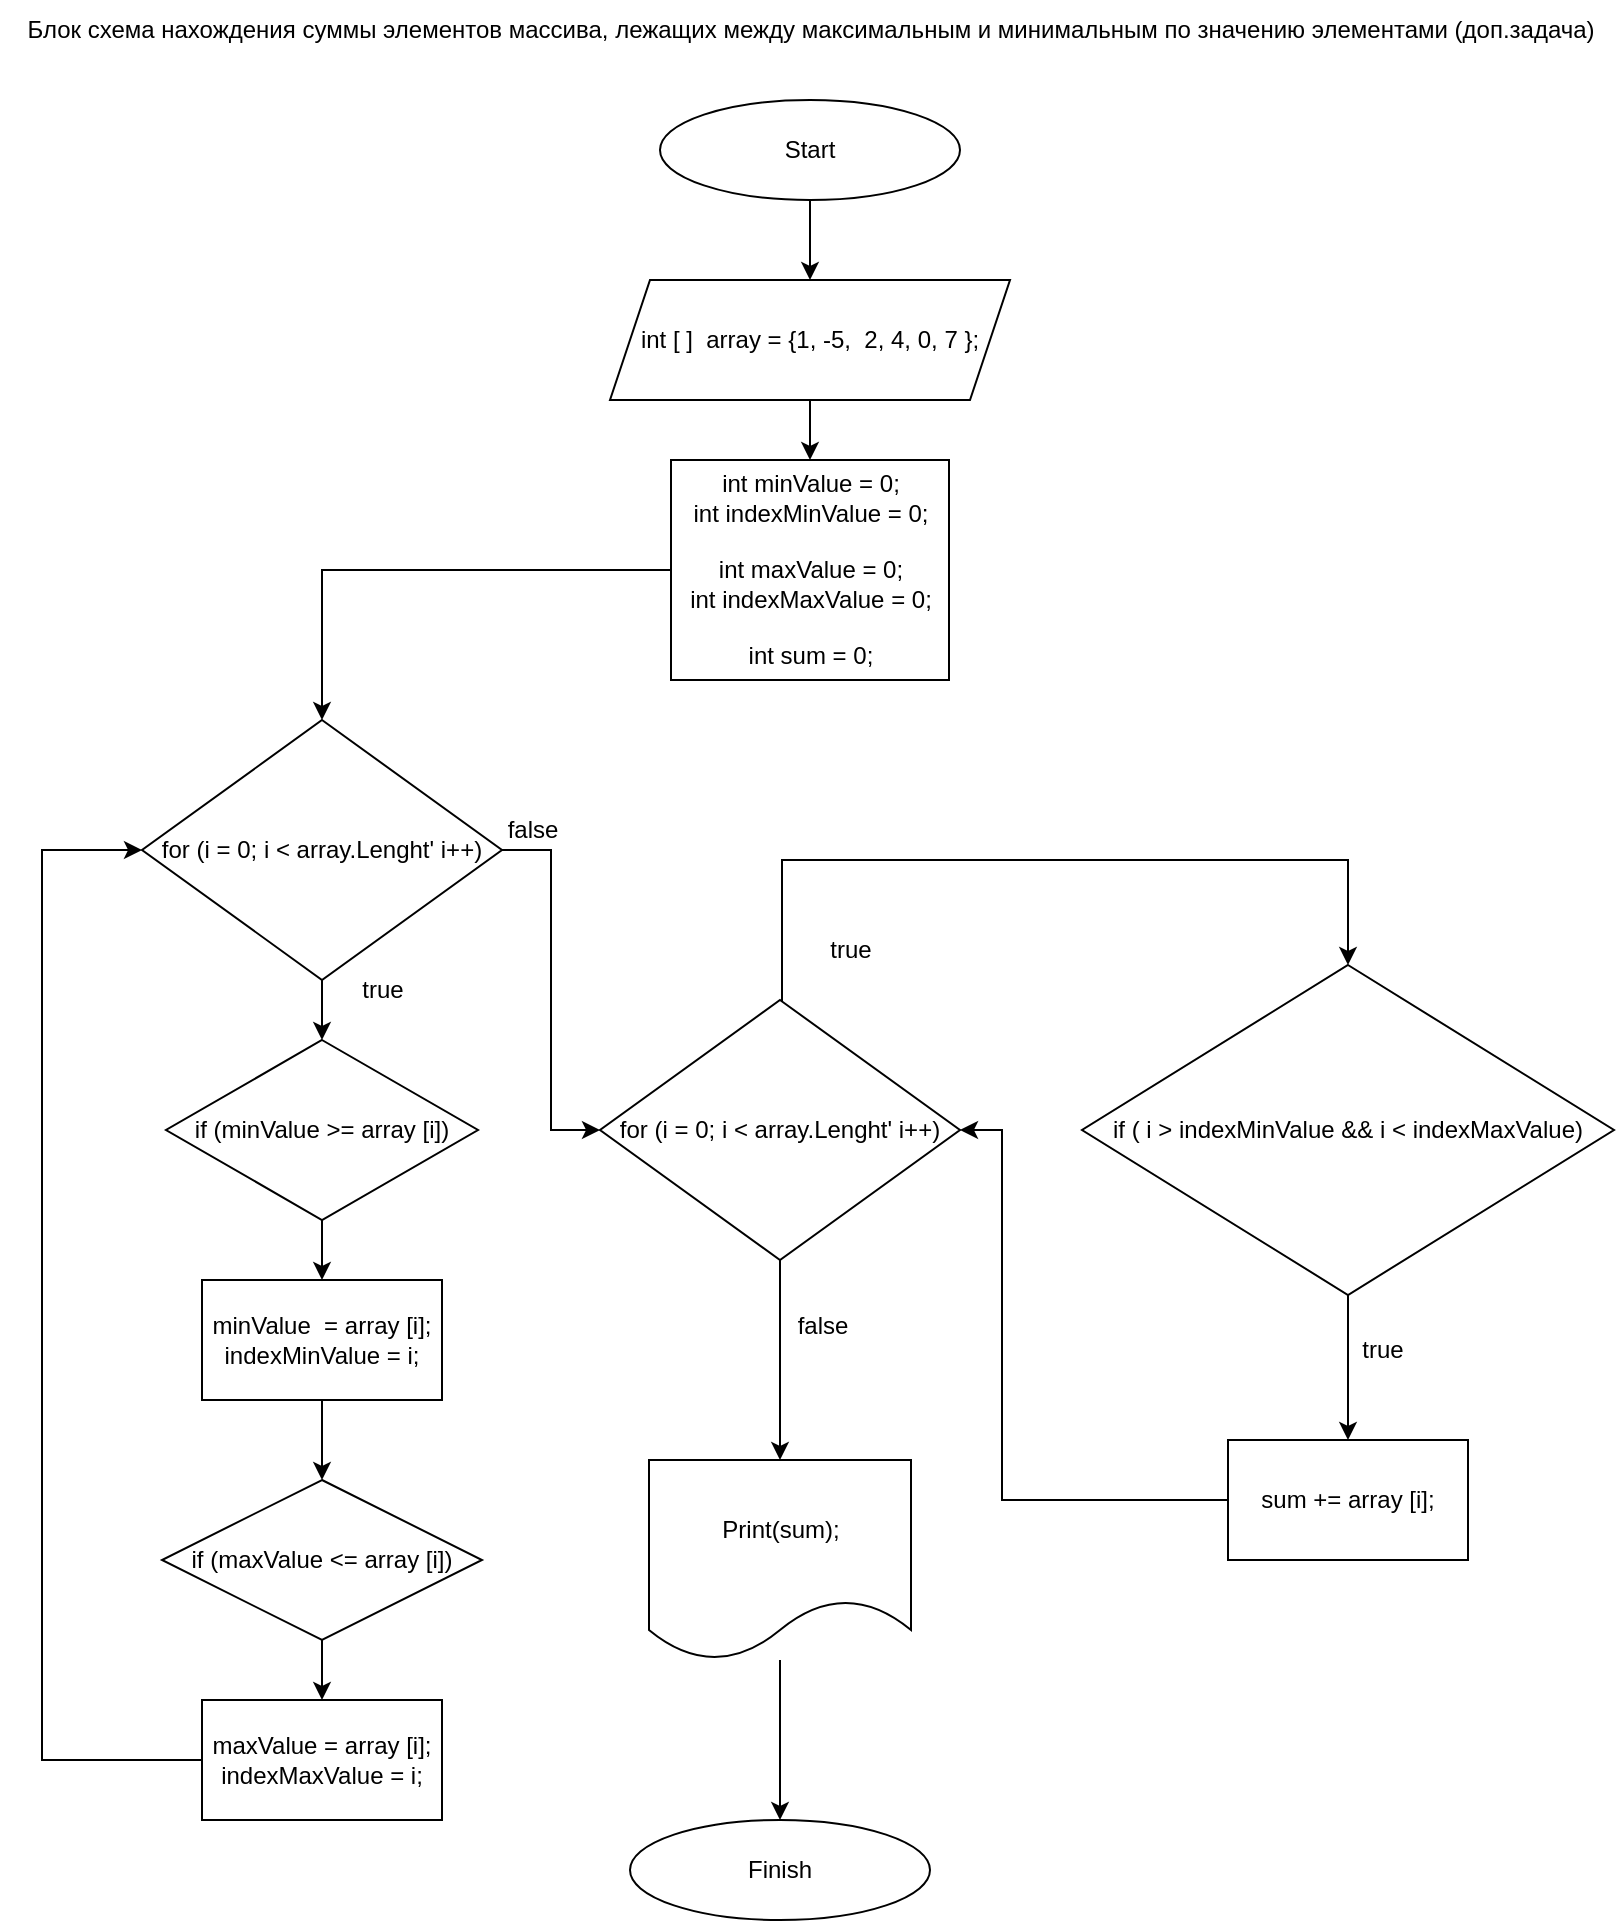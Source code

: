 <mxfile version="20.7.4" type="device"><diagram id="k0tOo91ZLsevAiqWL6WM" name="Страница 1"><mxGraphModel dx="1715" dy="990" grid="1" gridSize="10" guides="1" tooltips="1" connect="1" arrows="1" fold="1" page="1" pageScale="1" pageWidth="827" pageHeight="1169" math="0" shadow="0"><root><mxCell id="0"/><mxCell id="1" parent="0"/><mxCell id="PlIsfMzlmmgQl6xkAF28-5" style="edgeStyle=orthogonalEdgeStyle;rounded=0;orthogonalLoop=1;jettySize=auto;html=1;entryX=0.5;entryY=0;entryDx=0;entryDy=0;" parent="1" source="PlIsfMzlmmgQl6xkAF28-1" target="PlIsfMzlmmgQl6xkAF28-3" edge="1"><mxGeometry relative="1" as="geometry"/></mxCell><mxCell id="PlIsfMzlmmgQl6xkAF28-1" value="Start" style="ellipse;whiteSpace=wrap;html=1;" parent="1" vertex="1"><mxGeometry x="339" y="50" width="150" height="50" as="geometry"/></mxCell><mxCell id="PlIsfMzlmmgQl6xkAF28-2" value="Finish" style="ellipse;whiteSpace=wrap;html=1;" parent="1" vertex="1"><mxGeometry x="324" y="910" width="150" height="50" as="geometry"/></mxCell><mxCell id="PlIsfMzlmmgQl6xkAF28-6" style="edgeStyle=orthogonalEdgeStyle;rounded=0;orthogonalLoop=1;jettySize=auto;html=1;entryX=0.5;entryY=0;entryDx=0;entryDy=0;" parent="1" source="PlIsfMzlmmgQl6xkAF28-3" target="PlIsfMzlmmgQl6xkAF28-4" edge="1"><mxGeometry relative="1" as="geometry"/></mxCell><mxCell id="PlIsfMzlmmgQl6xkAF28-3" value="int [ ]&amp;nbsp; array = {1, -5,&amp;nbsp; 2, 4, 0, 7 };" style="shape=parallelogram;perimeter=parallelogramPerimeter;whiteSpace=wrap;html=1;fixedSize=1;" parent="1" vertex="1"><mxGeometry x="314" y="140" width="200" height="60" as="geometry"/></mxCell><mxCell id="PlIsfMzlmmgQl6xkAF28-24" style="edgeStyle=orthogonalEdgeStyle;rounded=0;orthogonalLoop=1;jettySize=auto;html=1;entryX=0.5;entryY=0;entryDx=0;entryDy=0;" parent="1" source="PlIsfMzlmmgQl6xkAF28-4" target="PlIsfMzlmmgQl6xkAF28-7" edge="1"><mxGeometry relative="1" as="geometry"/></mxCell><mxCell id="PlIsfMzlmmgQl6xkAF28-4" value="int minValue = 0;&lt;br&gt;int indexMinValue = 0;&lt;br&gt;&lt;br&gt;int maxValue = 0;&lt;br&gt;int indexMaxValue = 0;&lt;br&gt;&lt;br&gt;int sum = 0;" style="rounded=0;whiteSpace=wrap;html=1;" parent="1" vertex="1"><mxGeometry x="344.5" y="230" width="139" height="110" as="geometry"/></mxCell><mxCell id="PlIsfMzlmmgQl6xkAF28-38" style="edgeStyle=orthogonalEdgeStyle;rounded=0;orthogonalLoop=1;jettySize=auto;html=1;" parent="1" source="PlIsfMzlmmgQl6xkAF28-7" target="PlIsfMzlmmgQl6xkAF28-8" edge="1"><mxGeometry relative="1" as="geometry"/></mxCell><mxCell id="PlIsfMzlmmgQl6xkAF28-55" style="edgeStyle=orthogonalEdgeStyle;rounded=0;orthogonalLoop=1;jettySize=auto;html=1;entryX=0;entryY=0.5;entryDx=0;entryDy=0;" parent="1" source="PlIsfMzlmmgQl6xkAF28-7" target="PlIsfMzlmmgQl6xkAF28-42" edge="1"><mxGeometry relative="1" as="geometry"/></mxCell><mxCell id="PlIsfMzlmmgQl6xkAF28-7" value="for (i = 0; i &amp;lt; array.Lenght' i++)" style="rhombus;whiteSpace=wrap;html=1;" parent="1" vertex="1"><mxGeometry x="80" y="360" width="180" height="130" as="geometry"/></mxCell><mxCell id="PlIsfMzlmmgQl6xkAF28-39" style="edgeStyle=orthogonalEdgeStyle;rounded=0;orthogonalLoop=1;jettySize=auto;html=1;entryX=0.5;entryY=0;entryDx=0;entryDy=0;" parent="1" source="PlIsfMzlmmgQl6xkAF28-8" target="PlIsfMzlmmgQl6xkAF28-28" edge="1"><mxGeometry relative="1" as="geometry"/></mxCell><mxCell id="PlIsfMzlmmgQl6xkAF28-8" value="if (minValue &amp;gt;= array [i])" style="rhombus;whiteSpace=wrap;html=1;" parent="1" vertex="1"><mxGeometry x="92" y="520" width="156" height="90" as="geometry"/></mxCell><mxCell id="PlIsfMzlmmgQl6xkAF28-36" style="edgeStyle=orthogonalEdgeStyle;rounded=0;orthogonalLoop=1;jettySize=auto;html=1;entryX=0.5;entryY=0;entryDx=0;entryDy=0;" parent="1" source="PlIsfMzlmmgQl6xkAF28-28" target="PlIsfMzlmmgQl6xkAF28-30" edge="1"><mxGeometry relative="1" as="geometry"/></mxCell><mxCell id="PlIsfMzlmmgQl6xkAF28-28" value="minValue&amp;nbsp; = array [i];&lt;br&gt;indexMinValue = i;" style="rounded=0;whiteSpace=wrap;html=1;" parent="1" vertex="1"><mxGeometry x="110" y="640" width="120" height="60" as="geometry"/></mxCell><mxCell id="PlIsfMzlmmgQl6xkAF28-40" style="edgeStyle=orthogonalEdgeStyle;rounded=0;orthogonalLoop=1;jettySize=auto;html=1;entryX=0.5;entryY=0;entryDx=0;entryDy=0;" parent="1" source="PlIsfMzlmmgQl6xkAF28-30" target="PlIsfMzlmmgQl6xkAF28-32" edge="1"><mxGeometry relative="1" as="geometry"/></mxCell><mxCell id="PlIsfMzlmmgQl6xkAF28-30" value="if (maxValue &amp;lt;= array [i])" style="rhombus;whiteSpace=wrap;html=1;" parent="1" vertex="1"><mxGeometry x="90" y="740" width="160" height="80" as="geometry"/></mxCell><mxCell id="PlIsfMzlmmgQl6xkAF28-50" style="edgeStyle=orthogonalEdgeStyle;rounded=0;orthogonalLoop=1;jettySize=auto;html=1;entryX=0;entryY=0.5;entryDx=0;entryDy=0;" parent="1" source="PlIsfMzlmmgQl6xkAF28-32" target="PlIsfMzlmmgQl6xkAF28-7" edge="1"><mxGeometry relative="1" as="geometry"><Array as="points"><mxPoint x="30" y="880"/><mxPoint x="30" y="425"/></Array></mxGeometry></mxCell><mxCell id="PlIsfMzlmmgQl6xkAF28-32" value="maxValue = array [i];&lt;br&gt;indexMaxValue = i;" style="rounded=0;whiteSpace=wrap;html=1;" parent="1" vertex="1"><mxGeometry x="110" y="850" width="120" height="60" as="geometry"/></mxCell><mxCell id="PlIsfMzlmmgQl6xkAF28-41" value="true" style="text;html=1;align=center;verticalAlign=middle;resizable=0;points=[];autosize=1;strokeColor=none;fillColor=none;" parent="1" vertex="1"><mxGeometry x="180" y="480" width="40" height="30" as="geometry"/></mxCell><mxCell id="PlIsfMzlmmgQl6xkAF28-57" style="edgeStyle=orthogonalEdgeStyle;rounded=0;orthogonalLoop=1;jettySize=auto;html=1;entryX=0.5;entryY=0;entryDx=0;entryDy=0;" parent="1" source="PlIsfMzlmmgQl6xkAF28-42" target="PlIsfMzlmmgQl6xkAF28-45" edge="1"><mxGeometry relative="1" as="geometry"><Array as="points"><mxPoint x="400" y="430"/><mxPoint x="683" y="430"/></Array></mxGeometry></mxCell><mxCell id="PlIsfMzlmmgQl6xkAF28-60" style="edgeStyle=orthogonalEdgeStyle;rounded=0;orthogonalLoop=1;jettySize=auto;html=1;entryX=0.5;entryY=0;entryDx=0;entryDy=0;" parent="1" source="PlIsfMzlmmgQl6xkAF28-42" target="PlIsfMzlmmgQl6xkAF28-59" edge="1"><mxGeometry relative="1" as="geometry"/></mxCell><mxCell id="PlIsfMzlmmgQl6xkAF28-42" value="for (i = 0; i &amp;lt; array.Lenght' i++)" style="rhombus;whiteSpace=wrap;html=1;" parent="1" vertex="1"><mxGeometry x="309" y="500" width="180" height="130" as="geometry"/></mxCell><mxCell id="PlIsfMzlmmgQl6xkAF28-44" value="false" style="text;html=1;align=center;verticalAlign=middle;resizable=0;points=[];autosize=1;strokeColor=none;fillColor=none;" parent="1" vertex="1"><mxGeometry x="250" y="400" width="50" height="30" as="geometry"/></mxCell><mxCell id="PlIsfMzlmmgQl6xkAF28-48" style="edgeStyle=orthogonalEdgeStyle;rounded=0;orthogonalLoop=1;jettySize=auto;html=1;entryX=0.5;entryY=0;entryDx=0;entryDy=0;" parent="1" source="PlIsfMzlmmgQl6xkAF28-45" target="PlIsfMzlmmgQl6xkAF28-47" edge="1"><mxGeometry relative="1" as="geometry"/></mxCell><mxCell id="PlIsfMzlmmgQl6xkAF28-45" value="if ( i &amp;gt; indexMinValue &amp;amp;&amp;amp; i &amp;lt; indexMaxValue)" style="rhombus;whiteSpace=wrap;html=1;" parent="1" vertex="1"><mxGeometry x="550" y="482.5" width="266" height="165" as="geometry"/></mxCell><mxCell id="PlIsfMzlmmgQl6xkAF28-58" style="edgeStyle=orthogonalEdgeStyle;rounded=0;orthogonalLoop=1;jettySize=auto;html=1;entryX=1;entryY=0.5;entryDx=0;entryDy=0;" parent="1" source="PlIsfMzlmmgQl6xkAF28-47" target="PlIsfMzlmmgQl6xkAF28-42" edge="1"><mxGeometry relative="1" as="geometry"><Array as="points"><mxPoint x="510" y="750"/><mxPoint x="510" y="565"/></Array></mxGeometry></mxCell><mxCell id="PlIsfMzlmmgQl6xkAF28-47" value="sum += array [i];" style="rounded=0;whiteSpace=wrap;html=1;" parent="1" vertex="1"><mxGeometry x="623" y="720" width="120" height="60" as="geometry"/></mxCell><mxCell id="PlIsfMzlmmgQl6xkAF28-54" value="true" style="text;html=1;align=center;verticalAlign=middle;resizable=0;points=[];autosize=1;strokeColor=none;fillColor=none;" parent="1" vertex="1"><mxGeometry x="414" y="460" width="40" height="30" as="geometry"/></mxCell><mxCell id="PlIsfMzlmmgQl6xkAF28-61" style="edgeStyle=orthogonalEdgeStyle;rounded=0;orthogonalLoop=1;jettySize=auto;html=1;entryX=0.5;entryY=0;entryDx=0;entryDy=0;" parent="1" source="PlIsfMzlmmgQl6xkAF28-59" target="PlIsfMzlmmgQl6xkAF28-2" edge="1"><mxGeometry relative="1" as="geometry"/></mxCell><mxCell id="PlIsfMzlmmgQl6xkAF28-59" value="Print(sum);" style="shape=document;whiteSpace=wrap;html=1;boundedLbl=1;" parent="1" vertex="1"><mxGeometry x="333.5" y="730" width="131" height="100" as="geometry"/></mxCell><mxCell id="PlIsfMzlmmgQl6xkAF28-62" value="false" style="text;html=1;align=center;verticalAlign=middle;resizable=0;points=[];autosize=1;strokeColor=none;fillColor=none;" parent="1" vertex="1"><mxGeometry x="395" y="647.5" width="50" height="30" as="geometry"/></mxCell><mxCell id="PlIsfMzlmmgQl6xkAF28-63" value="true" style="text;html=1;align=center;verticalAlign=middle;resizable=0;points=[];autosize=1;strokeColor=none;fillColor=none;" parent="1" vertex="1"><mxGeometry x="680" y="660" width="40" height="30" as="geometry"/></mxCell><mxCell id="THCrZ9QoB8oHNZy_Cljx-1" value="Блок схема нахождения суммы элементов массива, лежащих между максимальным и минимальным по значению элементами (доп.задача)" style="text;html=1;align=center;verticalAlign=middle;resizable=0;points=[];autosize=1;strokeColor=none;fillColor=none;" vertex="1" parent="1"><mxGeometry x="9" width="810" height="30" as="geometry"/></mxCell></root></mxGraphModel></diagram></mxfile>
